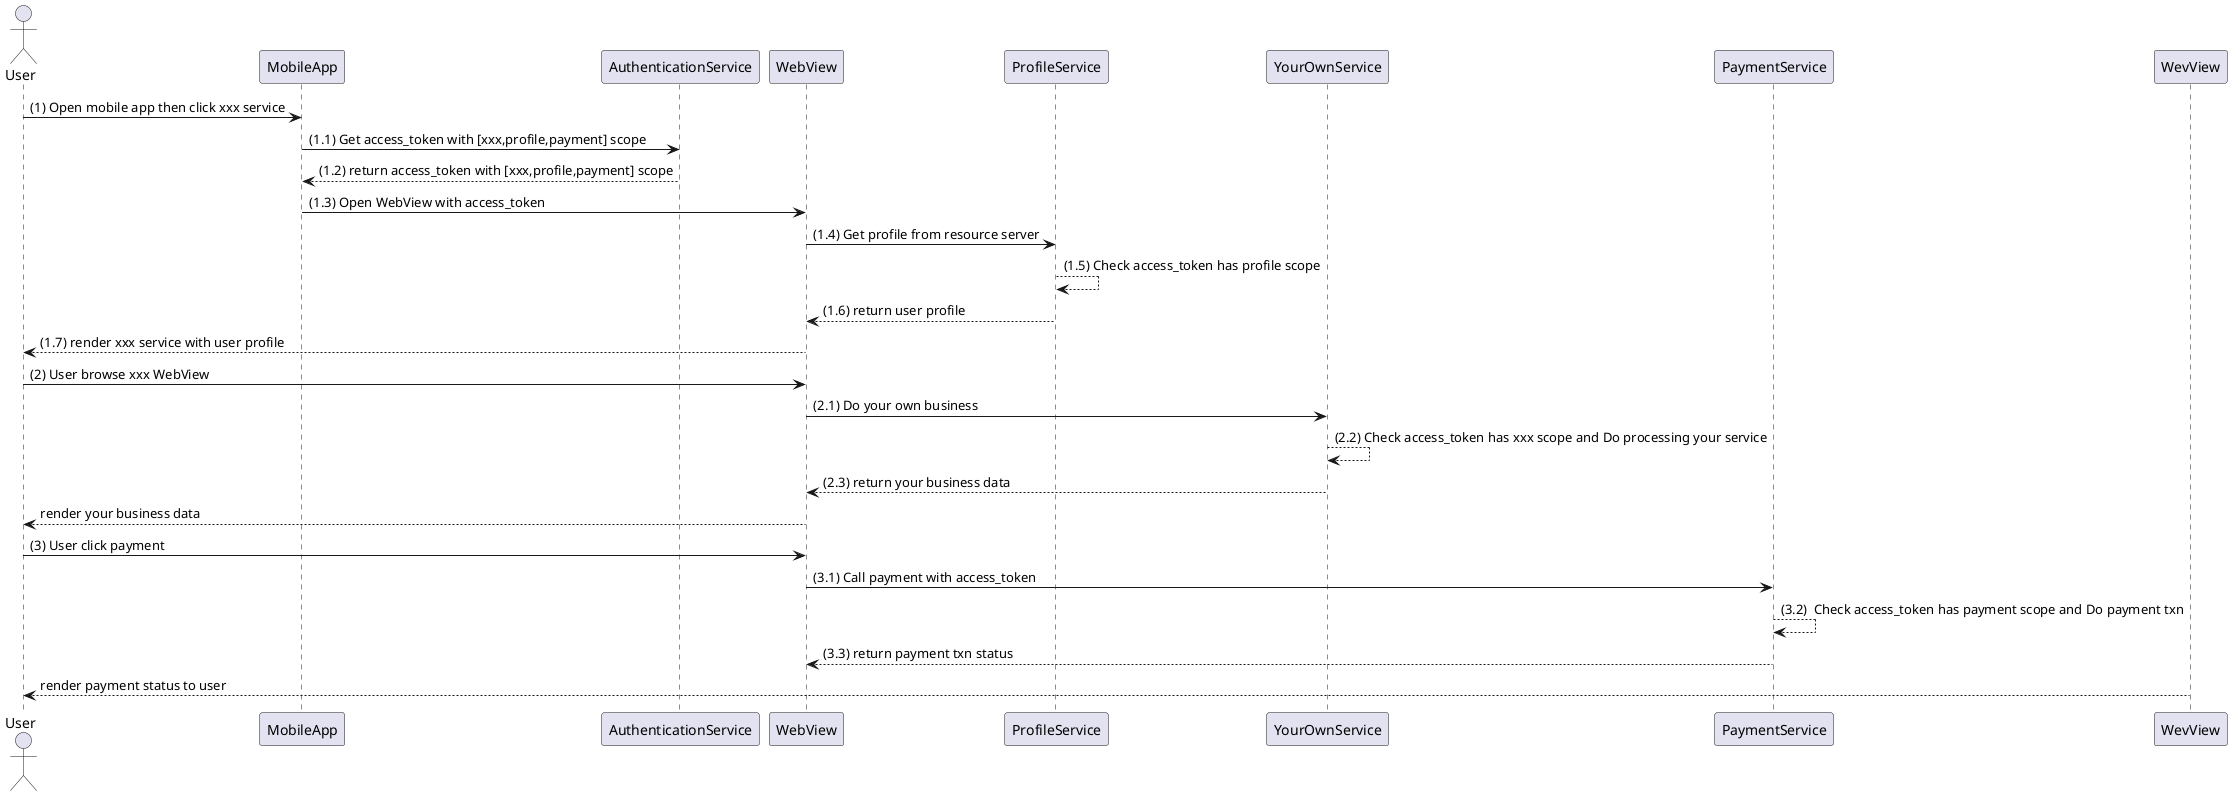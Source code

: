 @startuml
actor User
User -> MobileApp: (1) Open mobile app then click xxx service
MobileApp -> AuthenticationService : (1.1) Get access_token with [xxx,profile,payment] scope
AuthenticationService --> MobileApp : (1.2) return access_token with [xxx,profile,payment] scope

MobileApp -> WebView : (1.3) Open WebView with access_token
WebView -> ProfileService: (1.4) Get profile from resource server
ProfileService --> ProfileService : (1.5) Check access_token has profile scope
ProfileService --> WebView : (1.6) return user profile

WebView --> User : (1.7) render xxx service with user profile

User -> WebView: (2) User browse xxx WebView
WebView -> YourOwnService: (2.1) Do your own business
YourOwnService --> YourOwnService: (2.2) Check access_token has xxx scope and Do processing your service
YourOwnService --> WebView: (2.3) return your business data
WebView --> User : render your business data

User -> WebView : (3) User click payment
WebView -> PaymentService: (3.1) Call payment with access_token
PaymentService --> PaymentService: (3.2)  Check access_token has payment scope and Do payment txn
PaymentService --> WebView: (3.3) return payment txn status
WevView --> User: render payment status to user

@enduml